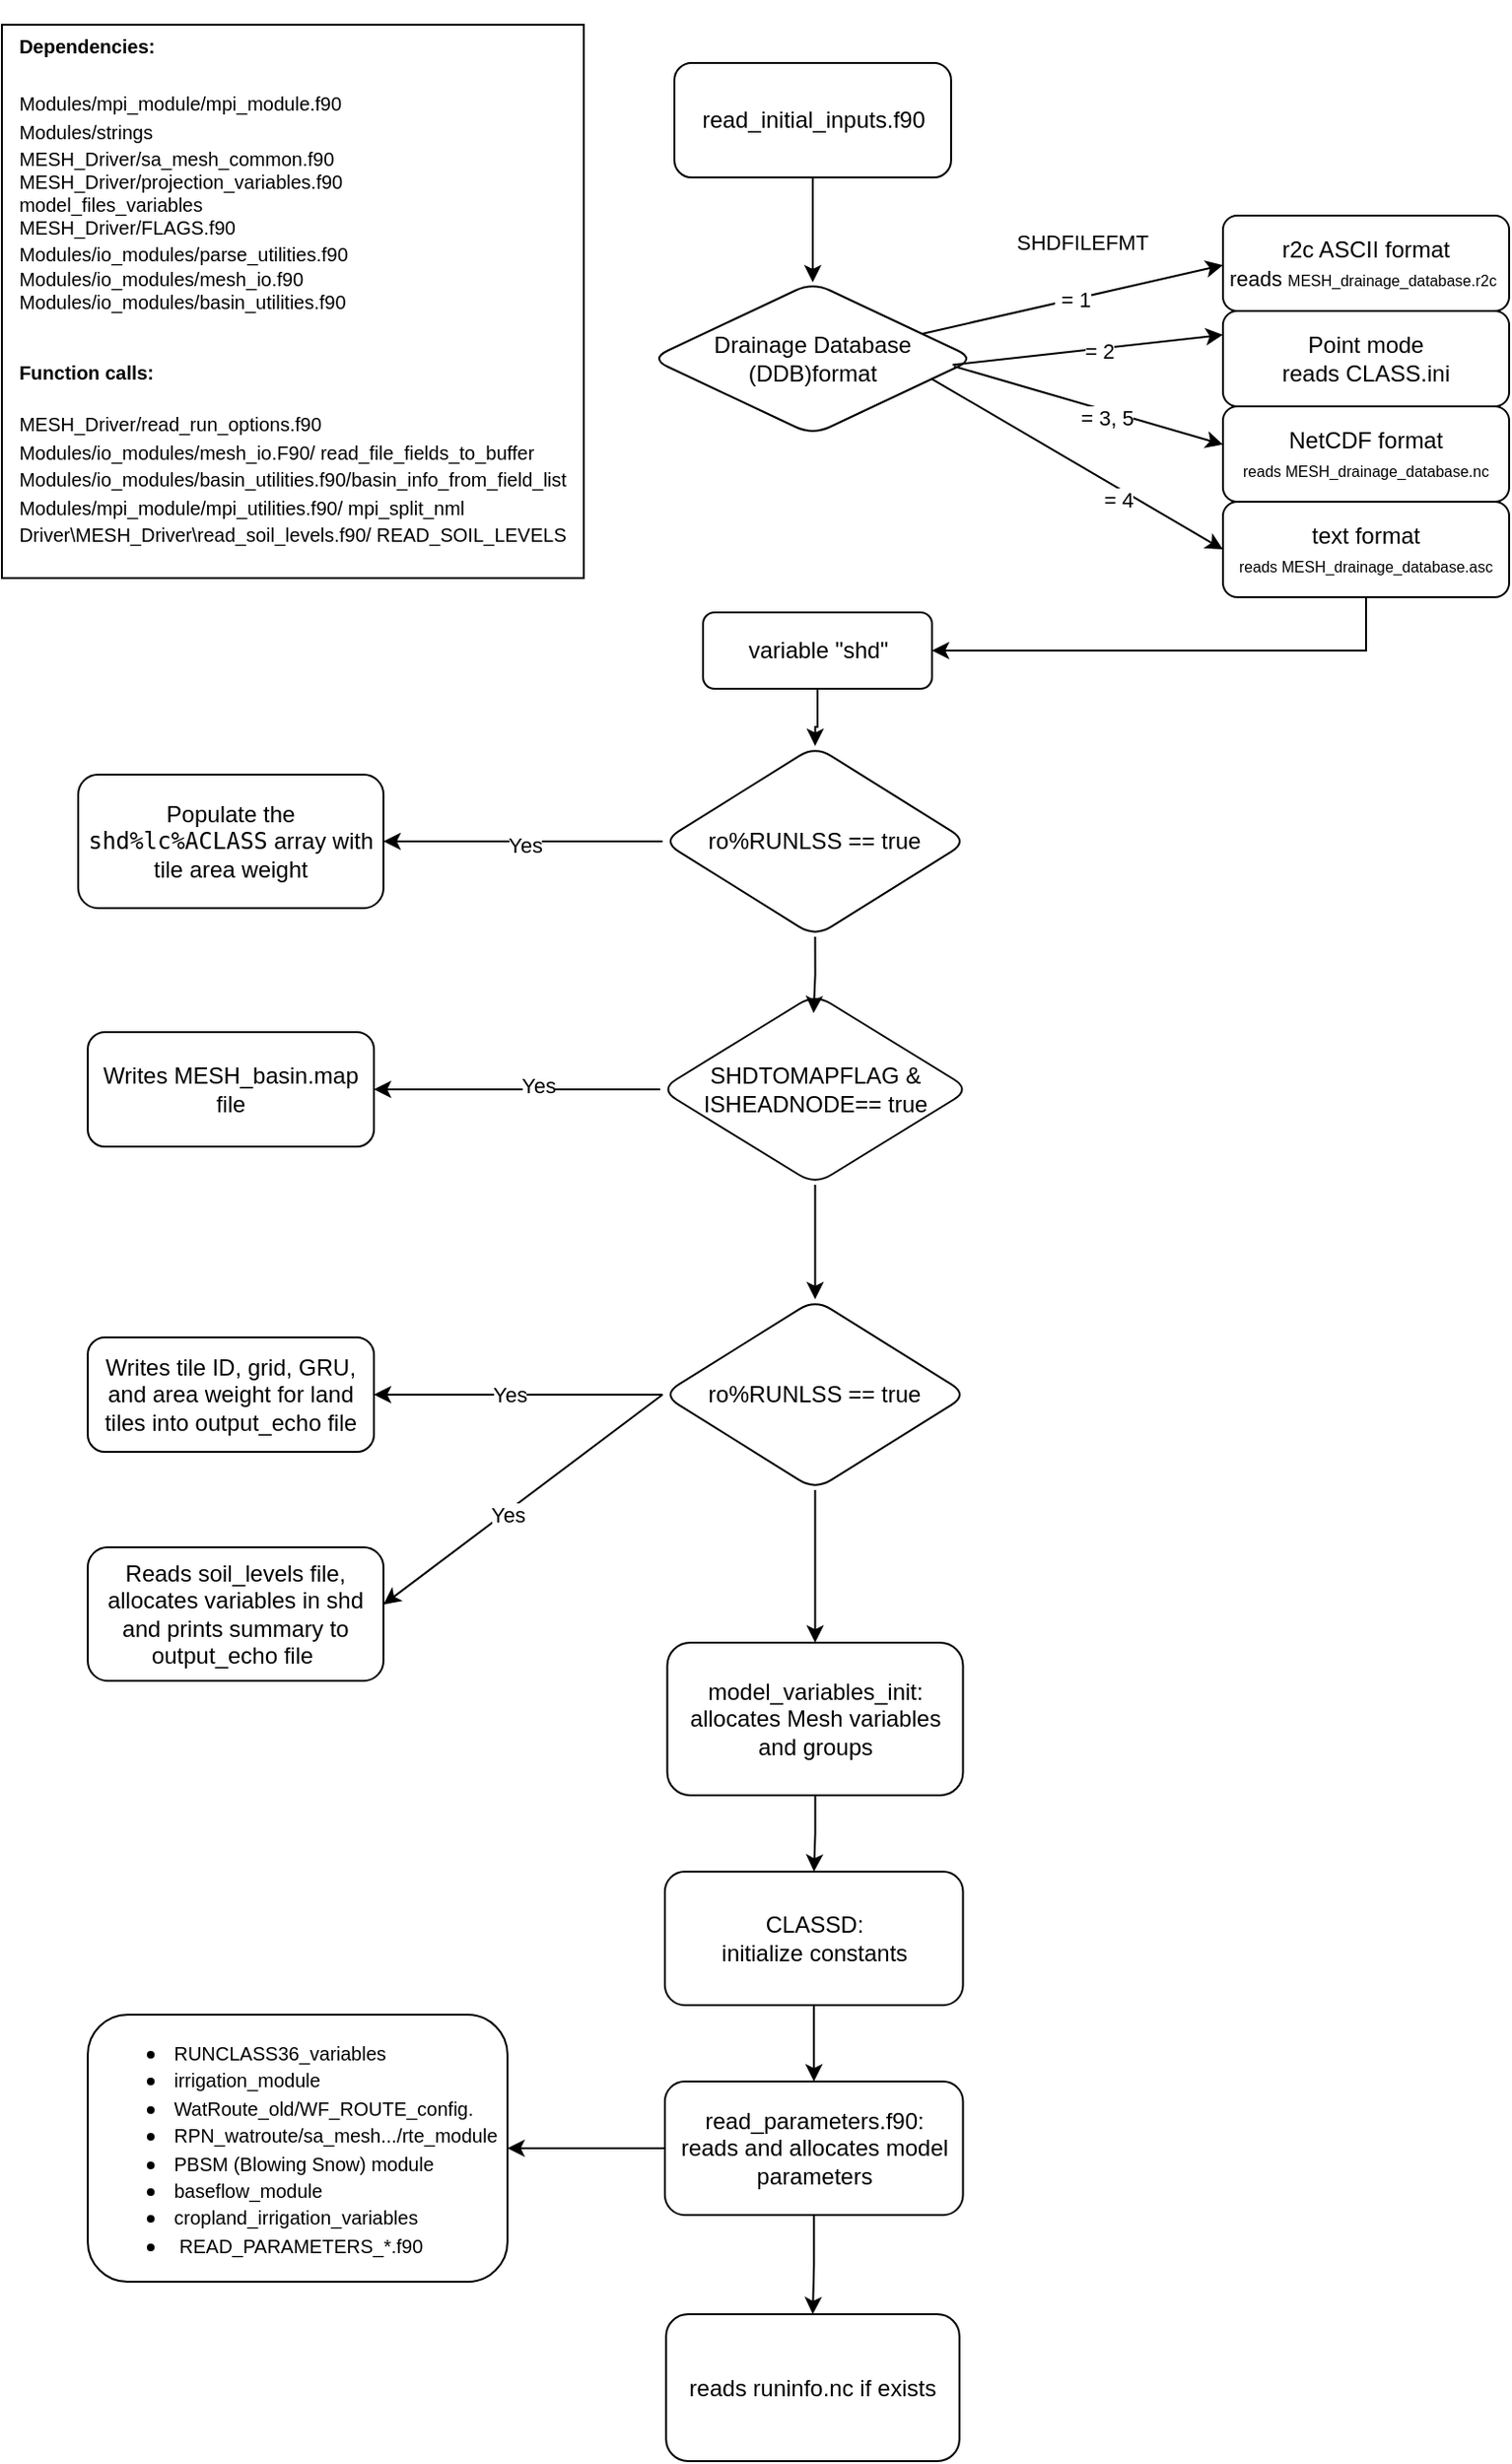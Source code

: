 <mxfile version="24.7.7">
  <diagram name="Page-1" id="G8Z1aOc2a2VwqG3tYmDv">
    <mxGraphModel dx="827" dy="1509" grid="1" gridSize="10" guides="1" tooltips="1" connect="1" arrows="1" fold="1" page="1" pageScale="1" pageWidth="850" pageHeight="1100" math="0" shadow="0">
      <root>
        <mxCell id="0" />
        <mxCell id="1" parent="0" />
        <mxCell id="RrCD0M5poMjOQzzuSIQ9-3" value="" style="edgeStyle=orthogonalEdgeStyle;rounded=0;orthogonalLoop=1;jettySize=auto;html=1;" parent="1" source="RrCD0M5poMjOQzzuSIQ9-1" target="RrCD0M5poMjOQzzuSIQ9-2" edge="1">
          <mxGeometry relative="1" as="geometry" />
        </mxCell>
        <mxCell id="RrCD0M5poMjOQzzuSIQ9-1" value="read_initial_inputs.f90" style="rounded=1;whiteSpace=wrap;html=1;" parent="1" vertex="1">
          <mxGeometry x="362.5" y="30" width="145" height="60" as="geometry" />
        </mxCell>
        <mxCell id="RrCD0M5poMjOQzzuSIQ9-5" value="&amp;nbsp;= 1" style="rounded=0;orthogonalLoop=1;jettySize=auto;html=1;entryX=0;entryY=0.52;entryDx=0;entryDy=0;entryPerimeter=0;" parent="1" source="RrCD0M5poMjOQzzuSIQ9-2" target="RrCD0M5poMjOQzzuSIQ9-4" edge="1">
          <mxGeometry x="0.004" relative="1" as="geometry">
            <mxPoint as="offset" />
          </mxGeometry>
        </mxCell>
        <mxCell id="RrCD0M5poMjOQzzuSIQ9-2" value="Drainage Database (DDB)format" style="rhombus;whiteSpace=wrap;html=1;rounded=1;" parent="1" vertex="1">
          <mxGeometry x="350" y="145" width="170" height="80" as="geometry" />
        </mxCell>
        <mxCell id="RrCD0M5poMjOQzzuSIQ9-4" value="r2c ASCII format&lt;div style=&quot;&quot;&gt;&lt;span style=&quot;font-size: 11px;&quot;&gt;reads&amp;nbsp;&lt;/span&gt;&lt;font style=&quot;font-size: 8px;&quot;&gt;MESH_drainage_database.r2c&lt;/font&gt;&lt;span style=&quot;font-size: 11px;&quot;&gt;&amp;nbsp;&lt;/span&gt;&lt;/div&gt;" style="whiteSpace=wrap;html=1;rounded=1;" parent="1" vertex="1">
          <mxGeometry x="650" y="110" width="150" height="50" as="geometry" />
        </mxCell>
        <mxCell id="RrCD0M5poMjOQzzuSIQ9-6" value="Point mode&lt;div&gt;reads CLASS.ini&lt;/div&gt;" style="whiteSpace=wrap;html=1;rounded=1;" parent="1" vertex="1">
          <mxGeometry x="650" y="160" width="150" height="50" as="geometry" />
        </mxCell>
        <mxCell id="RrCD0M5poMjOQzzuSIQ9-7" value="NetCDF format&lt;div&gt;&lt;font style=&quot;font-size: 8px;&quot;&gt;reads MESH_drainage_database.nc&lt;/font&gt;&lt;br&gt;&lt;/div&gt;" style="whiteSpace=wrap;html=1;rounded=1;" parent="1" vertex="1">
          <mxGeometry x="650" y="210" width="150" height="50" as="geometry" />
        </mxCell>
        <mxCell id="RrCD0M5poMjOQzzuSIQ9-8" value="= 2" style="rounded=0;orthogonalLoop=1;jettySize=auto;html=1;entryX=0;entryY=0.25;entryDx=0;entryDy=0;exitX=0.931;exitY=0.54;exitDx=0;exitDy=0;exitPerimeter=0;" parent="1" source="RrCD0M5poMjOQzzuSIQ9-2" target="RrCD0M5poMjOQzzuSIQ9-6" edge="1">
          <mxGeometry x="0.079" y="-1" relative="1" as="geometry">
            <mxPoint x="520" y="170" as="sourcePoint" />
            <mxPoint x="650" y="186.5" as="targetPoint" />
            <mxPoint as="offset" />
          </mxGeometry>
        </mxCell>
        <mxCell id="RrCD0M5poMjOQzzuSIQ9-9" value="= 3, 5" style="rounded=0;orthogonalLoop=1;jettySize=auto;html=1;entryX=0;entryY=0.5;entryDx=0;entryDy=0;exitX=0.936;exitY=0.55;exitDx=0;exitDy=0;exitPerimeter=0;" parent="1" source="RrCD0M5poMjOQzzuSIQ9-2" edge="1">
          <mxGeometry x="0.154" y="-4" relative="1" as="geometry">
            <mxPoint x="510" y="172" as="sourcePoint" />
            <mxPoint x="650" y="230" as="targetPoint" />
            <mxPoint as="offset" />
          </mxGeometry>
        </mxCell>
        <mxCell id="RrCD0M5poMjOQzzuSIQ9-52" style="edgeStyle=orthogonalEdgeStyle;rounded=0;orthogonalLoop=1;jettySize=auto;html=1;exitX=0.5;exitY=1;exitDx=0;exitDy=0;entryX=1;entryY=0.5;entryDx=0;entryDy=0;" parent="1" source="RrCD0M5poMjOQzzuSIQ9-10" target="RrCD0M5poMjOQzzuSIQ9-24" edge="1">
          <mxGeometry relative="1" as="geometry" />
        </mxCell>
        <mxCell id="RrCD0M5poMjOQzzuSIQ9-10" value="text format&lt;div&gt;&lt;font style=&quot;font-size: 8px;&quot;&gt;reads MESH_drainage_database.asc&lt;/font&gt;&lt;br&gt;&lt;/div&gt;" style="whiteSpace=wrap;html=1;rounded=1;" parent="1" vertex="1">
          <mxGeometry x="650" y="260" width="150" height="50" as="geometry" />
        </mxCell>
        <mxCell id="RrCD0M5poMjOQzzuSIQ9-11" value="= 4" style="rounded=0;orthogonalLoop=1;jettySize=auto;html=1;exitX=0.865;exitY=0.63;exitDx=0;exitDy=0;exitPerimeter=0;entryX=0;entryY=0.5;entryDx=0;entryDy=0;" parent="1" source="RrCD0M5poMjOQzzuSIQ9-2" target="RrCD0M5poMjOQzzuSIQ9-10" edge="1">
          <mxGeometry x="0.313" y="-6" relative="1" as="geometry">
            <mxPoint x="520" y="180" as="sourcePoint" />
            <mxPoint x="640" y="290" as="targetPoint" />
            <mxPoint as="offset" />
          </mxGeometry>
        </mxCell>
        <mxCell id="RrCD0M5poMjOQzzuSIQ9-12" value="&lt;span style=&quot;color: rgb(0, 0, 0); font-family: Helvetica; font-size: 11px; font-style: normal; font-variant-ligatures: normal; font-variant-caps: normal; font-weight: 400; letter-spacing: normal; orphans: 2; text-align: center; text-indent: 0px; text-transform: none; widows: 2; word-spacing: 0px; -webkit-text-stroke-width: 0px; white-space: nowrap; background-color: rgb(255, 255, 255); text-decoration-thickness: initial; text-decoration-style: initial; text-decoration-color: initial; display: inline !important; float: none;&quot;&gt;SHDFILEFMT&lt;/span&gt;" style="text;whiteSpace=wrap;html=1;" parent="1" vertex="1">
          <mxGeometry x="540" y="110" width="80" height="20" as="geometry" />
        </mxCell>
        <mxCell id="RrCD0M5poMjOQzzuSIQ9-22" value="" style="edgeStyle=orthogonalEdgeStyle;rounded=0;orthogonalLoop=1;jettySize=auto;html=1;" parent="1" source="RrCD0M5poMjOQzzuSIQ9-17" target="RrCD0M5poMjOQzzuSIQ9-21" edge="1">
          <mxGeometry relative="1" as="geometry" />
        </mxCell>
        <mxCell id="RrCD0M5poMjOQzzuSIQ9-23" value="Yes" style="edgeLabel;html=1;align=center;verticalAlign=middle;resizable=0;points=[];" parent="RrCD0M5poMjOQzzuSIQ9-22" vertex="1" connectable="0">
          <mxGeometry x="-0.008" y="2" relative="1" as="geometry">
            <mxPoint as="offset" />
          </mxGeometry>
        </mxCell>
        <mxCell id="RrCD0M5poMjOQzzuSIQ9-17" value="ro%RUNLSS == true" style="rhombus;whiteSpace=wrap;html=1;rounded=1;" parent="1" vertex="1">
          <mxGeometry x="356.25" y="388" width="160" height="100" as="geometry" />
        </mxCell>
        <mxCell id="RrCD0M5poMjOQzzuSIQ9-20" style="edgeStyle=orthogonalEdgeStyle;rounded=0;orthogonalLoop=1;jettySize=auto;html=1;exitX=0.5;exitY=1;exitDx=0;exitDy=0;" parent="1" source="RrCD0M5poMjOQzzuSIQ9-17" target="RrCD0M5poMjOQzzuSIQ9-17" edge="1">
          <mxGeometry relative="1" as="geometry" />
        </mxCell>
        <mxCell id="RrCD0M5poMjOQzzuSIQ9-21" value="Populate the &lt;code&gt;shd%lc%ACLASS&lt;/code&gt; array with tile area weight" style="whiteSpace=wrap;html=1;rounded=1;" parent="1" vertex="1">
          <mxGeometry x="50" y="403" width="160" height="70" as="geometry" />
        </mxCell>
        <mxCell id="RrCD0M5poMjOQzzuSIQ9-27" style="edgeStyle=orthogonalEdgeStyle;rounded=0;orthogonalLoop=1;jettySize=auto;html=1;entryX=0.5;entryY=0;entryDx=0;entryDy=0;" parent="1" source="RrCD0M5poMjOQzzuSIQ9-24" target="RrCD0M5poMjOQzzuSIQ9-17" edge="1">
          <mxGeometry relative="1" as="geometry" />
        </mxCell>
        <mxCell id="RrCD0M5poMjOQzzuSIQ9-24" value="variable &quot;shd&quot;" style="rounded=1;whiteSpace=wrap;html=1;" parent="1" vertex="1">
          <mxGeometry x="377.5" y="318" width="120" height="40" as="geometry" />
        </mxCell>
        <mxCell id="RrCD0M5poMjOQzzuSIQ9-32" value="" style="edgeStyle=orthogonalEdgeStyle;rounded=0;orthogonalLoop=1;jettySize=auto;html=1;" parent="1" source="RrCD0M5poMjOQzzuSIQ9-28" target="RrCD0M5poMjOQzzuSIQ9-31" edge="1">
          <mxGeometry relative="1" as="geometry" />
        </mxCell>
        <mxCell id="RrCD0M5poMjOQzzuSIQ9-33" value="Yes" style="edgeLabel;html=1;align=center;verticalAlign=middle;resizable=0;points=[];" parent="RrCD0M5poMjOQzzuSIQ9-32" vertex="1" connectable="0">
          <mxGeometry x="-0.137" y="-2" relative="1" as="geometry">
            <mxPoint as="offset" />
          </mxGeometry>
        </mxCell>
        <mxCell id="RrCD0M5poMjOQzzuSIQ9-38" style="edgeStyle=orthogonalEdgeStyle;rounded=0;orthogonalLoop=1;jettySize=auto;html=1;exitX=0.5;exitY=1;exitDx=0;exitDy=0;" parent="1" source="RrCD0M5poMjOQzzuSIQ9-28" target="RrCD0M5poMjOQzzuSIQ9-37" edge="1">
          <mxGeometry relative="1" as="geometry" />
        </mxCell>
        <mxCell id="RrCD0M5poMjOQzzuSIQ9-28" value="SHDTOMAPFLAG &amp;amp; ISHEADNODE== true" style="rhombus;whiteSpace=wrap;html=1;rounded=1;" parent="1" vertex="1">
          <mxGeometry x="355" y="518" width="162.5" height="100" as="geometry" />
        </mxCell>
        <mxCell id="RrCD0M5poMjOQzzuSIQ9-29" style="edgeStyle=orthogonalEdgeStyle;rounded=0;orthogonalLoop=1;jettySize=auto;html=1;exitX=0.5;exitY=1;exitDx=0;exitDy=0;entryX=0.495;entryY=0.1;entryDx=0;entryDy=0;entryPerimeter=0;" parent="1" source="RrCD0M5poMjOQzzuSIQ9-17" target="RrCD0M5poMjOQzzuSIQ9-28" edge="1">
          <mxGeometry relative="1" as="geometry" />
        </mxCell>
        <mxCell id="RrCD0M5poMjOQzzuSIQ9-31" value="Writes&amp;nbsp;MESH_basin.map file" style="whiteSpace=wrap;html=1;rounded=1;" parent="1" vertex="1">
          <mxGeometry x="55" y="538" width="150" height="60" as="geometry" />
        </mxCell>
        <mxCell id="RrCD0M5poMjOQzzuSIQ9-34" value="Writes&amp;nbsp;tile ID, grid, GRU, and area weight for land tiles into output_echo file" style="whiteSpace=wrap;html=1;rounded=1;" parent="1" vertex="1">
          <mxGeometry x="55" y="698" width="150" height="60" as="geometry" />
        </mxCell>
        <mxCell id="RrCD0M5poMjOQzzuSIQ9-39" style="edgeStyle=orthogonalEdgeStyle;rounded=0;orthogonalLoop=1;jettySize=auto;html=1;exitX=0;exitY=0.5;exitDx=0;exitDy=0;" parent="1" source="RrCD0M5poMjOQzzuSIQ9-37" target="RrCD0M5poMjOQzzuSIQ9-34" edge="1">
          <mxGeometry relative="1" as="geometry" />
        </mxCell>
        <mxCell id="RrCD0M5poMjOQzzuSIQ9-40" value="Yes" style="edgeLabel;html=1;align=center;verticalAlign=middle;resizable=0;points=[];" parent="RrCD0M5poMjOQzzuSIQ9-39" vertex="1" connectable="0">
          <mxGeometry x="0.067" relative="1" as="geometry">
            <mxPoint as="offset" />
          </mxGeometry>
        </mxCell>
        <mxCell id="RrCD0M5poMjOQzzuSIQ9-42" style="rounded=0;orthogonalLoop=1;jettySize=auto;html=1;exitX=0;exitY=0.5;exitDx=0;exitDy=0;" parent="1" source="RrCD0M5poMjOQzzuSIQ9-37" edge="1">
          <mxGeometry relative="1" as="geometry">
            <mxPoint x="210" y="838" as="targetPoint" />
          </mxGeometry>
        </mxCell>
        <mxCell id="RrCD0M5poMjOQzzuSIQ9-43" value="Yes" style="edgeLabel;html=1;align=center;verticalAlign=middle;resizable=0;points=[];" parent="RrCD0M5poMjOQzzuSIQ9-42" vertex="1" connectable="0">
          <mxGeometry x="0.119" y="1" relative="1" as="geometry">
            <mxPoint as="offset" />
          </mxGeometry>
        </mxCell>
        <mxCell id="RrCD0M5poMjOQzzuSIQ9-47" value="" style="edgeStyle=orthogonalEdgeStyle;rounded=0;orthogonalLoop=1;jettySize=auto;html=1;" parent="1" source="RrCD0M5poMjOQzzuSIQ9-37" target="RrCD0M5poMjOQzzuSIQ9-46" edge="1">
          <mxGeometry relative="1" as="geometry" />
        </mxCell>
        <mxCell id="RrCD0M5poMjOQzzuSIQ9-37" value="ro%RUNLSS == true" style="rhombus;whiteSpace=wrap;html=1;rounded=1;" parent="1" vertex="1">
          <mxGeometry x="356.25" y="678" width="160" height="100" as="geometry" />
        </mxCell>
        <mxCell id="RrCD0M5poMjOQzzuSIQ9-44" value="Reads soil_levels file, allocates variables in shd and prints summary to output_echo file&amp;nbsp;" style="whiteSpace=wrap;html=1;rounded=1;" parent="1" vertex="1">
          <mxGeometry x="55" y="808" width="155" height="70" as="geometry" />
        </mxCell>
        <mxCell id="RrCD0M5poMjOQzzuSIQ9-49" value="" style="edgeStyle=orthogonalEdgeStyle;rounded=0;orthogonalLoop=1;jettySize=auto;html=1;" parent="1" source="RrCD0M5poMjOQzzuSIQ9-46" target="RrCD0M5poMjOQzzuSIQ9-48" edge="1">
          <mxGeometry relative="1" as="geometry" />
        </mxCell>
        <mxCell id="RrCD0M5poMjOQzzuSIQ9-46" value="model_variables_init:&lt;div&gt;allocates Mesh variables and groups&lt;/div&gt;" style="whiteSpace=wrap;html=1;rounded=1;" parent="1" vertex="1">
          <mxGeometry x="358.75" y="858" width="155" height="80" as="geometry" />
        </mxCell>
        <mxCell id="RrCD0M5poMjOQzzuSIQ9-51" value="" style="edgeStyle=orthogonalEdgeStyle;rounded=0;orthogonalLoop=1;jettySize=auto;html=1;" parent="1" source="RrCD0M5poMjOQzzuSIQ9-48" target="RrCD0M5poMjOQzzuSIQ9-50" edge="1">
          <mxGeometry relative="1" as="geometry" />
        </mxCell>
        <mxCell id="RrCD0M5poMjOQzzuSIQ9-48" value="CLASSD:&lt;div&gt;initialize constants&lt;/div&gt;" style="whiteSpace=wrap;html=1;rounded=1;" parent="1" vertex="1">
          <mxGeometry x="357.5" y="978" width="156.25" height="70" as="geometry" />
        </mxCell>
        <mxCell id="-3qmC9TVdpVm2FQKmF3N-2" value="" style="edgeStyle=orthogonalEdgeStyle;rounded=0;orthogonalLoop=1;jettySize=auto;html=1;" parent="1" source="RrCD0M5poMjOQzzuSIQ9-50" target="-3qmC9TVdpVm2FQKmF3N-1" edge="1">
          <mxGeometry relative="1" as="geometry" />
        </mxCell>
        <mxCell id="-3qmC9TVdpVm2FQKmF3N-4" value="" style="edgeStyle=orthogonalEdgeStyle;rounded=0;orthogonalLoop=1;jettySize=auto;html=1;" parent="1" source="RrCD0M5poMjOQzzuSIQ9-50" target="-3qmC9TVdpVm2FQKmF3N-3" edge="1">
          <mxGeometry relative="1" as="geometry" />
        </mxCell>
        <mxCell id="RrCD0M5poMjOQzzuSIQ9-50" value="read_parameters.f90:&lt;div&gt;reads and allocates model parameters&lt;br&gt;&lt;/div&gt;" style="whiteSpace=wrap;html=1;rounded=1;" parent="1" vertex="1">
          <mxGeometry x="357.5" y="1088" width="156.25" height="70" as="geometry" />
        </mxCell>
        <mxCell id="-3qmC9TVdpVm2FQKmF3N-1" value="&lt;ul style=&quot;text-align: left;&quot;&gt;&lt;li&gt;&lt;font style=&quot;font-size: 10px;&quot;&gt;RUNCLASS36_variables&lt;/font&gt;&lt;/li&gt;&lt;li&gt;&lt;font style=&quot;font-size: 10px;&quot;&gt;irrigation_module&lt;/font&gt;&lt;/li&gt;&lt;li&gt;&lt;font style=&quot;font-size: 10px;&quot;&gt;WatRoute_old/WF_ROUTE_config.&lt;/font&gt;&lt;/li&gt;&lt;li&gt;&lt;font style=&quot;font-size: 10px;&quot;&gt;RPN_watroute/sa_mesh.../rte_module&lt;/font&gt;&lt;/li&gt;&lt;li&gt;&lt;font style=&quot;font-size: 10px;&quot;&gt;PBSM (Blowing Snow) module&amp;nbsp;&amp;nbsp;&lt;/font&gt;&lt;/li&gt;&lt;li&gt;&lt;font style=&quot;font-size: 10px;&quot;&gt;baseflow_module&lt;/font&gt;&lt;/li&gt;&lt;li&gt;&lt;font style=&quot;font-size: 10px;&quot;&gt;cropland_irrigation_variables&lt;/font&gt;&lt;/li&gt;&lt;li&gt;&lt;font style=&quot;font-size: 10px;&quot;&gt;&amp;nbsp;READ_PARAMETERS_*.f90&lt;/font&gt;&lt;/li&gt;&lt;/ul&gt;" style="whiteSpace=wrap;html=1;rounded=1;" parent="1" vertex="1">
          <mxGeometry x="55" y="1053" width="219.99" height="140" as="geometry" />
        </mxCell>
        <mxCell id="-3qmC9TVdpVm2FQKmF3N-3" value="reads runinfo.nc if exists" style="whiteSpace=wrap;html=1;rounded=1;" parent="1" vertex="1">
          <mxGeometry x="358.13" y="1210" width="153.75" height="77" as="geometry" />
        </mxCell>
        <mxCell id="k8cxtBcyO_ocY8MXpLSP-2" value="&lt;h4 style=&quot;text-align: left;&quot;&gt;&lt;span style=&quot;font-size: 10px; background-color: initial;&quot;&gt;Dependencies:&lt;/span&gt;&lt;/h4&gt;&lt;div style=&quot;text-align: left;&quot;&gt;&lt;font style=&quot;font-size: 10px;&quot;&gt;&lt;font style=&quot;&quot;&gt;Modules/mpi_module/&lt;/font&gt;&lt;span style=&quot;background-color: initial;&quot;&gt;mpi_module.f90&lt;/span&gt;&lt;/font&gt;&lt;/div&gt;&lt;div style=&quot;text-align: left;&quot;&gt;&lt;font style=&quot;font-size: 10px;&quot;&gt;&lt;span style=&quot;background-color: initial;&quot;&gt;Modules/&lt;/span&gt;strings&lt;/font&gt;&lt;font style=&quot;font-size: 10px;&quot;&gt;&amp;nbsp;&lt;/font&gt;&lt;/div&gt;&lt;div&gt;&lt;div style=&quot;text-align: left;&quot;&gt;&lt;span style=&quot;font-size: 10px; background-color: initial;&quot;&gt;MESH_Driver/sa_mesh_common.f90&lt;/span&gt;&lt;/div&gt;&lt;font style=&quot;font-size: 10px;&quot;&gt;&lt;div style=&quot;text-align: left;&quot;&gt;&lt;span style=&quot;background-color: initial;&quot;&gt;MESH_Driver/projection_variables.f90&lt;/span&gt;&lt;/div&gt;&lt;div style=&quot;text-align: left;&quot;&gt;&lt;span style=&quot;background-color: initial;&quot;&gt;model_files_variables&lt;/span&gt;&lt;/div&gt;&lt;div style=&quot;text-align: left;&quot;&gt;&lt;span style=&quot;background-color: initial;&quot;&gt;MESH_Driver/FLAGS.f90&lt;/span&gt;&lt;/div&gt;&lt;/font&gt;&lt;/div&gt;&lt;div&gt;&lt;div style=&quot;text-align: left;&quot;&gt;&lt;span style=&quot;font-size: 10px; background-color: initial;&quot;&gt;Modules/io_modules/parse_utilities.f90&lt;/span&gt;&lt;/div&gt;&lt;font style=&quot;&quot;&gt;&lt;div style=&quot;font-size: 10px; text-align: left;&quot;&gt;&lt;span style=&quot;background-color: initial;&quot;&gt;Modules/io_modules/mesh_io.f90&lt;/span&gt;&lt;/div&gt;&lt;div style=&quot;font-size: 10px; text-align: left;&quot;&gt;&lt;span style=&quot;background-color: initial;&quot;&gt;Modules/io_modules/basin_utilities.f90&lt;/span&gt;&lt;/div&gt;&lt;div style=&quot;font-size: 10px; text-align: left;&quot;&gt;&lt;br&gt;&lt;/div&gt;&lt;h4 style=&quot;font-size: 10px; text-align: left;&quot;&gt;Function calls:&lt;/h4&gt;&lt;div style=&quot;text-align: left;&quot;&gt;&lt;span style=&quot;font-size: 10px;&quot;&gt;MESH_Driver/&lt;/span&gt;&lt;span style=&quot;background-color: initial; font-size: 10px; text-align: center;&quot;&gt;read_run_options.f90&lt;/span&gt;&lt;/div&gt;&lt;div style=&quot;text-align: left;&quot;&gt;&lt;span style=&quot;background-color: initial; text-align: center;&quot;&gt;&lt;span style=&quot;font-size: 10px;&quot;&gt;Modules/io_modules/mesh_io.F90/&amp;nbsp;&lt;/span&gt;&lt;/span&gt;&lt;span style=&quot;background-color: initial; text-align: center; font-size: 10px;&quot;&gt;read_file_fields_to_buffer&lt;/span&gt;&lt;span style=&quot;background-color: initial; text-align: center;&quot;&gt;&lt;br&gt;&lt;/span&gt;&lt;/div&gt;&lt;div style=&quot;text-align: left;&quot;&gt;&lt;span style=&quot;background-color: initial; text-align: center;&quot;&gt;&lt;span style=&quot;font-size: 10px;&quot;&gt;Modules/io_modules/basin_utilities.f90/&lt;/span&gt;&lt;/span&gt;&lt;span style=&quot;background-color: initial; text-align: center; font-size: 10px;&quot;&gt;basin_info_from_field_list&lt;/span&gt;&lt;span style=&quot;background-color: initial; text-align: center;&quot;&gt;&lt;br&gt;&lt;/span&gt;&lt;/div&gt;&lt;div style=&quot;text-align: left;&quot;&gt;&lt;font style=&quot;font-size: 10px;&quot;&gt;Modules/mpi_module/mpi_utilities.f90/&amp;nbsp;mpi_split_nml&lt;/font&gt;&lt;br&gt;&lt;/div&gt;&lt;div style=&quot;text-align: left;&quot;&gt;&lt;font style=&quot;&quot;&gt;&lt;span style=&quot;font-size: 10px;&quot;&gt;Driver\MESH_Driver\read_soil_levels.f90/&amp;nbsp;&lt;/span&gt;&lt;span style=&quot;background-color: initial; text-align: center; font-size: 10px;&quot;&gt;READ_SOIL_LEVELS&lt;/span&gt;&lt;br&gt;&lt;/font&gt;&lt;/div&gt;&lt;div style=&quot;text-align: left;&quot;&gt;&lt;font style=&quot;font-size: 10px;&quot;&gt;&lt;br&gt;&lt;/font&gt;&lt;/div&gt;&lt;div style=&quot;text-align: left;&quot;&gt;&lt;span style=&quot;background-color: initial; font-size: 10px; text-align: center;&quot;&gt;&lt;br&gt;&lt;/span&gt;&lt;/div&gt;&lt;/font&gt;&lt;/div&gt;" style="rounded=0;whiteSpace=wrap;html=1;" vertex="1" parent="1">
          <mxGeometry x="10" y="10" width="305" height="290" as="geometry" />
        </mxCell>
      </root>
    </mxGraphModel>
  </diagram>
</mxfile>

